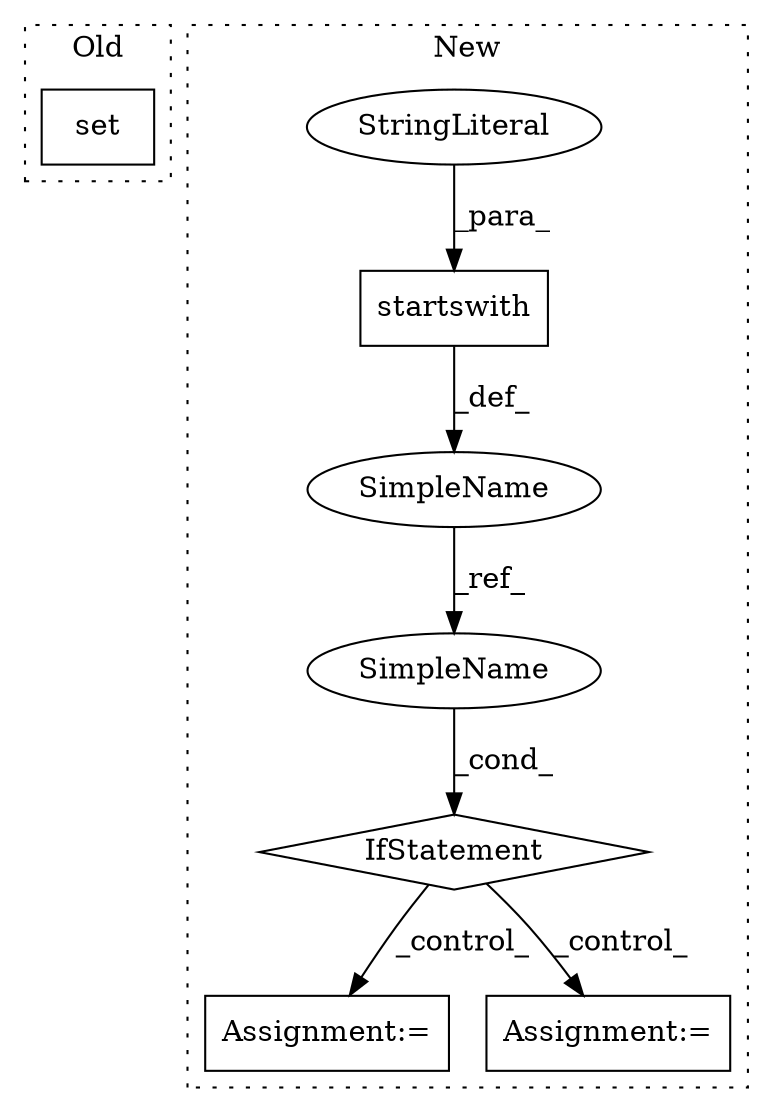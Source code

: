 digraph G {
subgraph cluster0 {
1 [label="set" a="32" s="9049,9209" l="15,-3" shape="box"];
label = "Old";
style="dotted";
}
subgraph cluster1 {
2 [label="startswith" a="32" s="8988,9009" l="11,1" shape="box"];
3 [label="IfStatement" a="25" s="9016,9026" l="4,2" shape="diamond"];
4 [label="StringLiteral" a="45" s="8999" l="10" shape="ellipse"];
5 [label="Assignment:=" a="7" s="9262" l="1" shape="box"];
6 [label="SimpleName" a="42" s="8965" l="6" shape="ellipse"];
7 [label="Assignment:=" a="7" s="9201" l="1" shape="box"];
8 [label="SimpleName" a="42" s="9020" l="6" shape="ellipse"];
label = "New";
style="dotted";
}
2 -> 6 [label="_def_"];
3 -> 5 [label="_control_"];
3 -> 7 [label="_control_"];
4 -> 2 [label="_para_"];
6 -> 8 [label="_ref_"];
8 -> 3 [label="_cond_"];
}